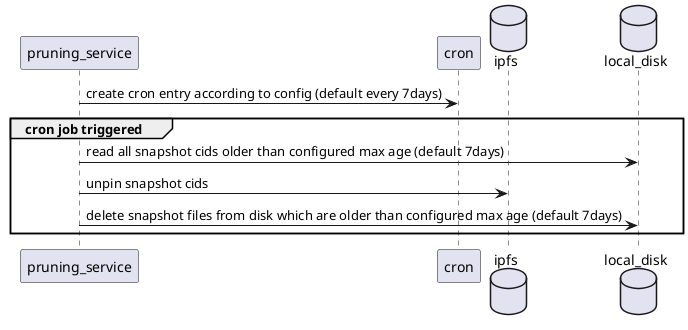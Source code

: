 @startuml "pruning_service"

participant "pruning_service" as ps
participant cron
database ipfs
database local_disk

ps -> cron: create cron entry according to config (default every 7days)

group cron job triggered
    ps -> local_disk: read all snapshot cids older than configured max age (default 7days)

    ps -> ipfs: unpin snapshot cids

    ps -> local_disk: delete snapshot files from disk which are older than configured max age (default 7days)
end

@enduml
